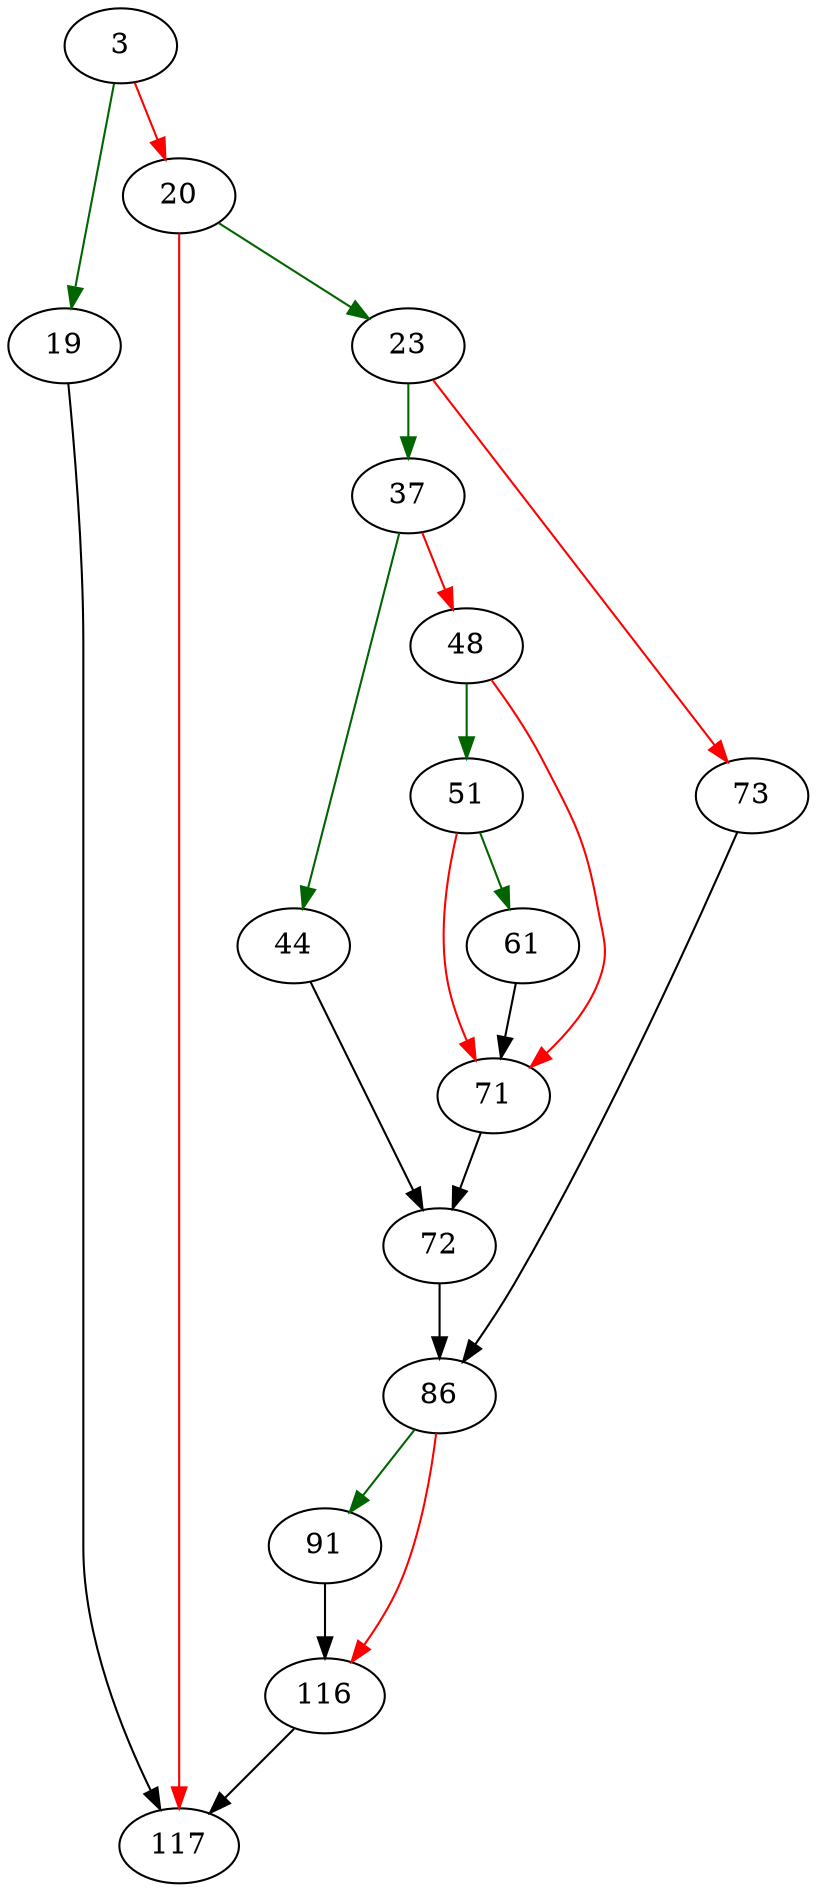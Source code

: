 strict digraph "computeLimitRegisters" {
	// Node definitions.
	3 [entry=true];
	19;
	20;
	117;
	23;
	37;
	73;
	44;
	48;
	72;
	51;
	71;
	61;
	86;
	91;
	116;

	// Edge definitions.
	3 -> 19 [
		color=darkgreen
		cond=true
	];
	3 -> 20 [
		color=red
		cond=false
	];
	19 -> 117;
	20 -> 117 [
		color=red
		cond=false
	];
	20 -> 23 [
		color=darkgreen
		cond=true
	];
	23 -> 37 [
		color=darkgreen
		cond=true
	];
	23 -> 73 [
		color=red
		cond=false
	];
	37 -> 44 [
		color=darkgreen
		cond=true
	];
	37 -> 48 [
		color=red
		cond=false
	];
	73 -> 86;
	44 -> 72;
	48 -> 51 [
		color=darkgreen
		cond=true
	];
	48 -> 71 [
		color=red
		cond=false
	];
	72 -> 86;
	51 -> 71 [
		color=red
		cond=false
	];
	51 -> 61 [
		color=darkgreen
		cond=true
	];
	71 -> 72;
	61 -> 71;
	86 -> 91 [
		color=darkgreen
		cond=true
	];
	86 -> 116 [
		color=red
		cond=false
	];
	91 -> 116;
	116 -> 117;
}